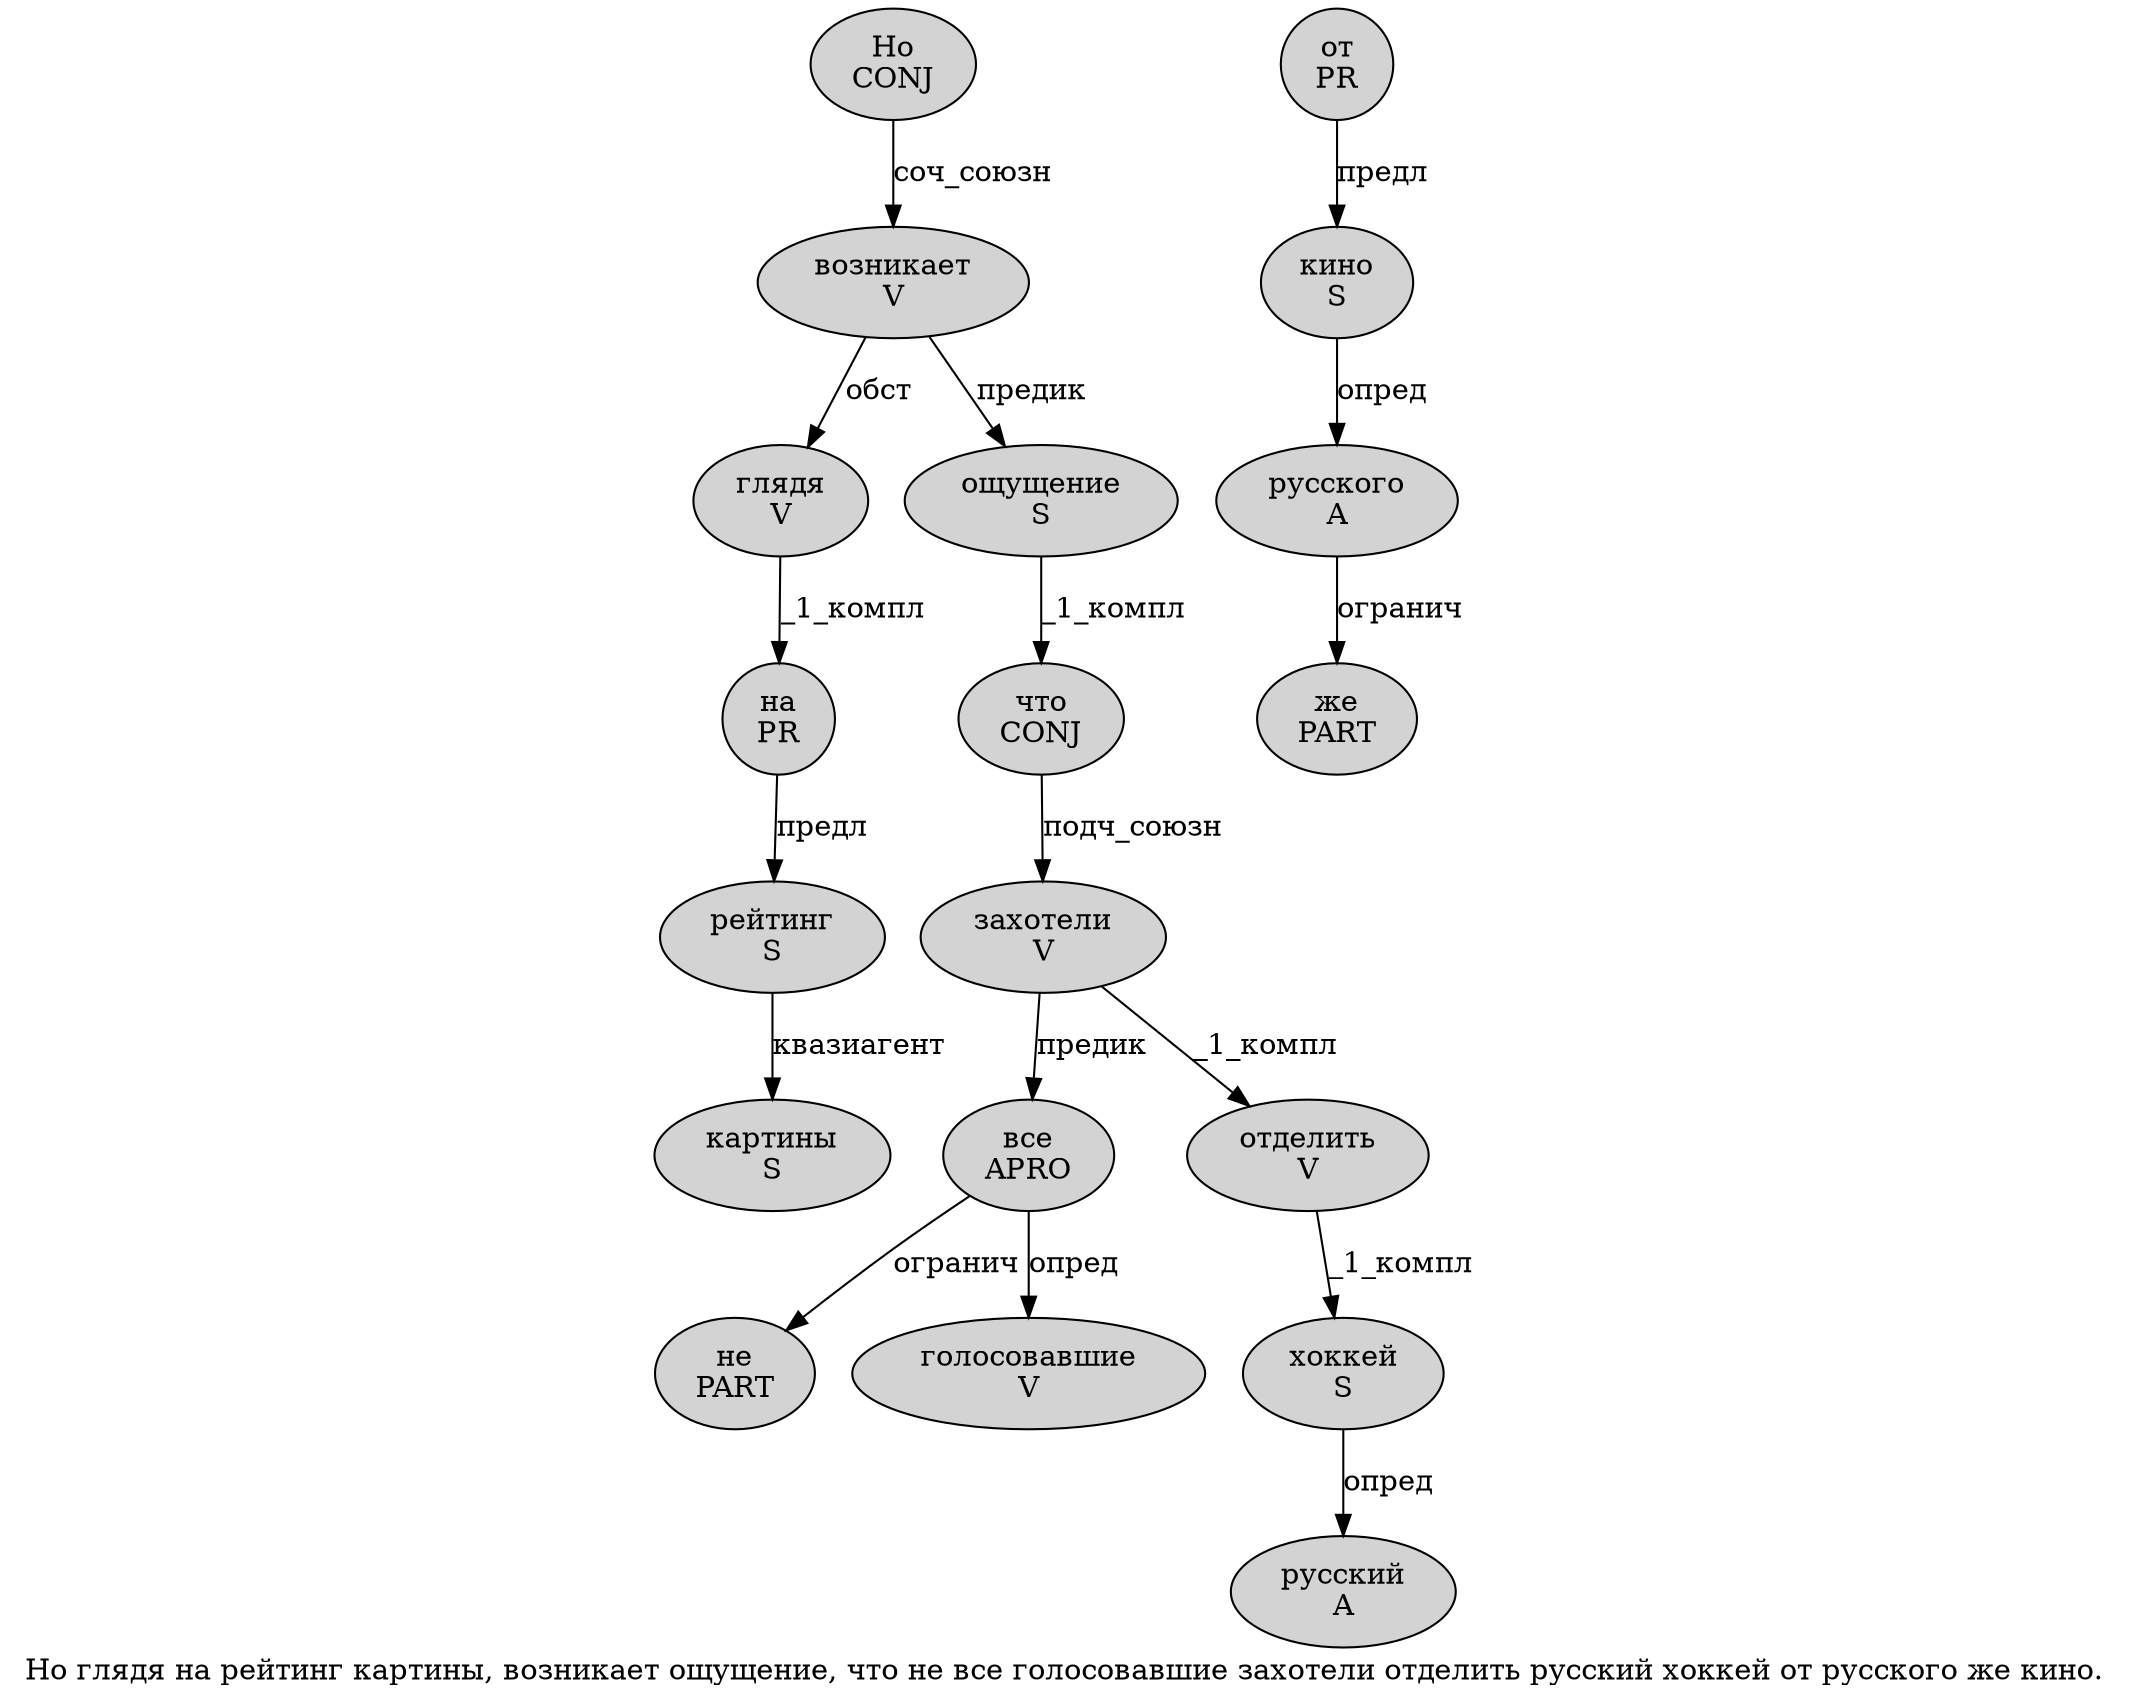digraph SENTENCE_3499 {
	graph [label="Но глядя на рейтинг картины, возникает ощущение, что не все голосовавшие захотели отделить русский хоккей от русского же кино."]
	node [style=filled]
		0 [label="Но
CONJ" color="" fillcolor=lightgray penwidth=1 shape=ellipse]
		1 [label="глядя
V" color="" fillcolor=lightgray penwidth=1 shape=ellipse]
		2 [label="на
PR" color="" fillcolor=lightgray penwidth=1 shape=ellipse]
		3 [label="рейтинг
S" color="" fillcolor=lightgray penwidth=1 shape=ellipse]
		4 [label="картины
S" color="" fillcolor=lightgray penwidth=1 shape=ellipse]
		6 [label="возникает
V" color="" fillcolor=lightgray penwidth=1 shape=ellipse]
		7 [label="ощущение
S" color="" fillcolor=lightgray penwidth=1 shape=ellipse]
		9 [label="что
CONJ" color="" fillcolor=lightgray penwidth=1 shape=ellipse]
		10 [label="не
PART" color="" fillcolor=lightgray penwidth=1 shape=ellipse]
		11 [label="все
APRO" color="" fillcolor=lightgray penwidth=1 shape=ellipse]
		12 [label="голосовавшие
V" color="" fillcolor=lightgray penwidth=1 shape=ellipse]
		13 [label="захотели
V" color="" fillcolor=lightgray penwidth=1 shape=ellipse]
		14 [label="отделить
V" color="" fillcolor=lightgray penwidth=1 shape=ellipse]
		15 [label="русский
A" color="" fillcolor=lightgray penwidth=1 shape=ellipse]
		16 [label="хоккей
S" color="" fillcolor=lightgray penwidth=1 shape=ellipse]
		17 [label="от
PR" color="" fillcolor=lightgray penwidth=1 shape=ellipse]
		18 [label="русского
A" color="" fillcolor=lightgray penwidth=1 shape=ellipse]
		19 [label="же
PART" color="" fillcolor=lightgray penwidth=1 shape=ellipse]
		20 [label="кино
S" color="" fillcolor=lightgray penwidth=1 shape=ellipse]
			16 -> 15 [label="опред"]
			6 -> 1 [label="обст"]
			6 -> 7 [label="предик"]
			1 -> 2 [label="_1_компл"]
			9 -> 13 [label="подч_союзн"]
			2 -> 3 [label="предл"]
			14 -> 16 [label="_1_компл"]
			13 -> 11 [label="предик"]
			13 -> 14 [label="_1_компл"]
			3 -> 4 [label="квазиагент"]
			11 -> 10 [label="огранич"]
			11 -> 12 [label="опред"]
			20 -> 18 [label="опред"]
			7 -> 9 [label="_1_компл"]
			17 -> 20 [label="предл"]
			18 -> 19 [label="огранич"]
			0 -> 6 [label="соч_союзн"]
}